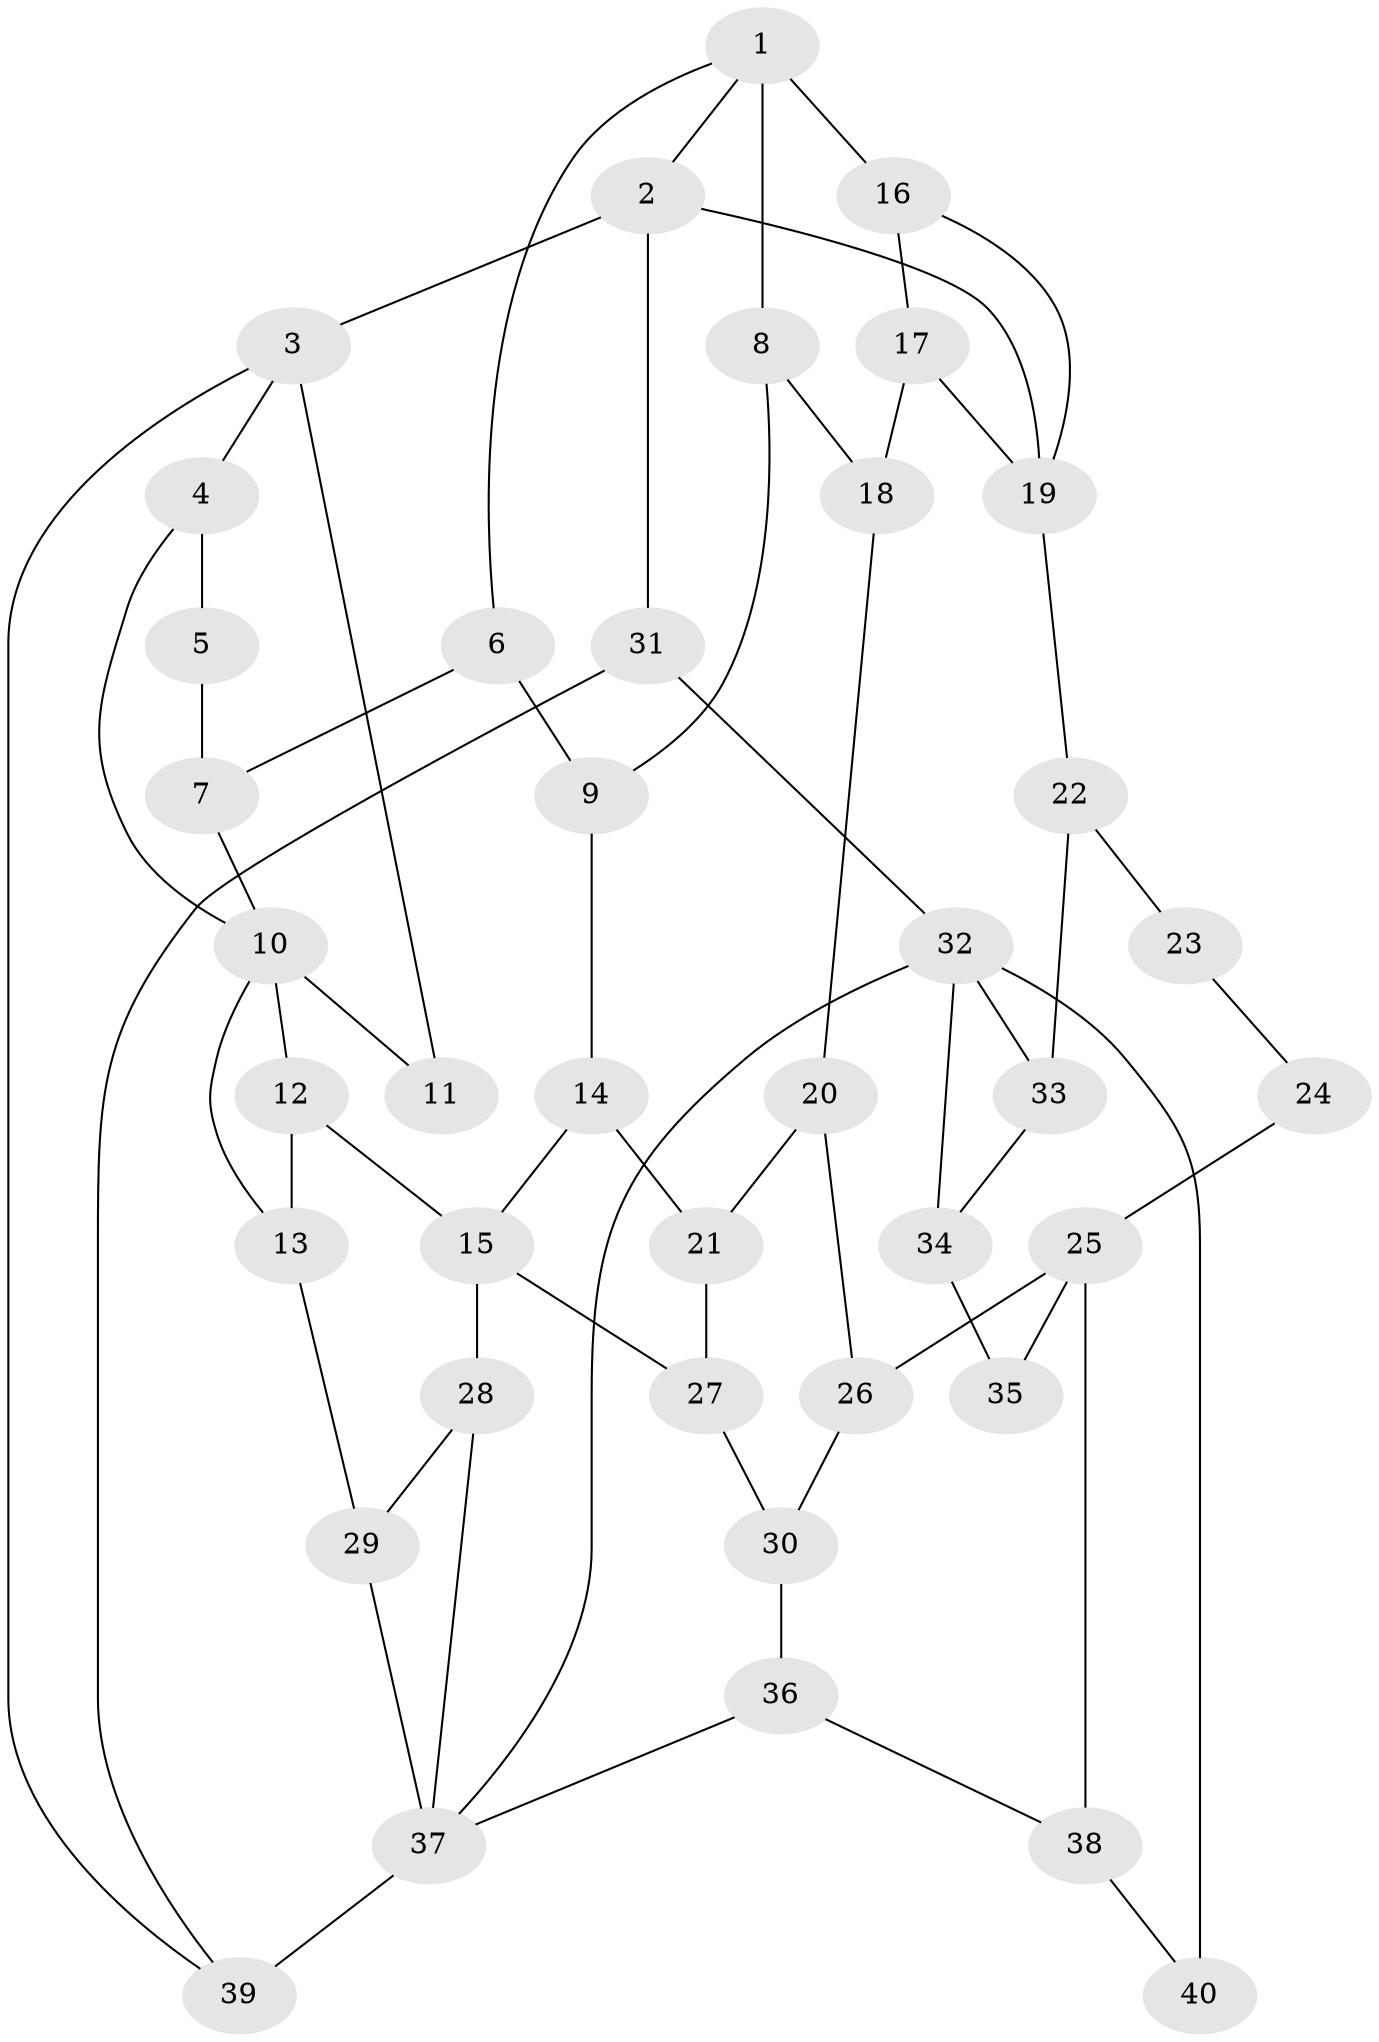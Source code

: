 // original degree distribution, {3: 0.030303030303030304, 4: 0.3181818181818182, 6: 0.2878787878787879, 5: 0.36363636363636365}
// Generated by graph-tools (version 1.1) at 2025/54/03/04/25 22:54:46]
// undirected, 40 vertices, 63 edges
graph export_dot {
  node [color=gray90,style=filled];
  1;
  2;
  3;
  4;
  5;
  6;
  7;
  8;
  9;
  10;
  11;
  12;
  13;
  14;
  15;
  16;
  17;
  18;
  19;
  20;
  21;
  22;
  23;
  24;
  25;
  26;
  27;
  28;
  29;
  30;
  31;
  32;
  33;
  34;
  35;
  36;
  37;
  38;
  39;
  40;
  1 -- 2 [weight=1.0];
  1 -- 6 [weight=1.0];
  1 -- 8 [weight=1.0];
  1 -- 16 [weight=2.0];
  2 -- 3 [weight=1.0];
  2 -- 19 [weight=2.0];
  2 -- 31 [weight=2.0];
  3 -- 4 [weight=1.0];
  3 -- 11 [weight=1.0];
  3 -- 39 [weight=1.0];
  4 -- 5 [weight=1.0];
  4 -- 10 [weight=1.0];
  5 -- 7 [weight=1.0];
  6 -- 7 [weight=1.0];
  6 -- 9 [weight=1.0];
  7 -- 10 [weight=1.0];
  8 -- 9 [weight=1.0];
  8 -- 18 [weight=1.0];
  9 -- 14 [weight=1.0];
  10 -- 11 [weight=2.0];
  10 -- 12 [weight=1.0];
  10 -- 13 [weight=1.0];
  12 -- 13 [weight=1.0];
  12 -- 15 [weight=1.0];
  13 -- 29 [weight=1.0];
  14 -- 15 [weight=1.0];
  14 -- 21 [weight=1.0];
  15 -- 27 [weight=1.0];
  15 -- 28 [weight=1.0];
  16 -- 17 [weight=1.0];
  16 -- 19 [weight=1.0];
  17 -- 18 [weight=1.0];
  17 -- 19 [weight=1.0];
  18 -- 20 [weight=1.0];
  19 -- 22 [weight=2.0];
  20 -- 21 [weight=1.0];
  20 -- 26 [weight=1.0];
  21 -- 27 [weight=1.0];
  22 -- 23 [weight=2.0];
  22 -- 33 [weight=1.0];
  23 -- 24 [weight=1.0];
  24 -- 25 [weight=2.0];
  25 -- 26 [weight=1.0];
  25 -- 35 [weight=2.0];
  25 -- 38 [weight=1.0];
  26 -- 30 [weight=1.0];
  27 -- 30 [weight=1.0];
  28 -- 29 [weight=1.0];
  28 -- 37 [weight=1.0];
  29 -- 37 [weight=1.0];
  30 -- 36 [weight=1.0];
  31 -- 32 [weight=1.0];
  31 -- 39 [weight=1.0];
  32 -- 33 [weight=1.0];
  32 -- 34 [weight=1.0];
  32 -- 37 [weight=1.0];
  32 -- 40 [weight=2.0];
  33 -- 34 [weight=1.0];
  34 -- 35 [weight=1.0];
  36 -- 37 [weight=1.0];
  36 -- 38 [weight=1.0];
  37 -- 39 [weight=2.0];
  38 -- 40 [weight=1.0];
}
